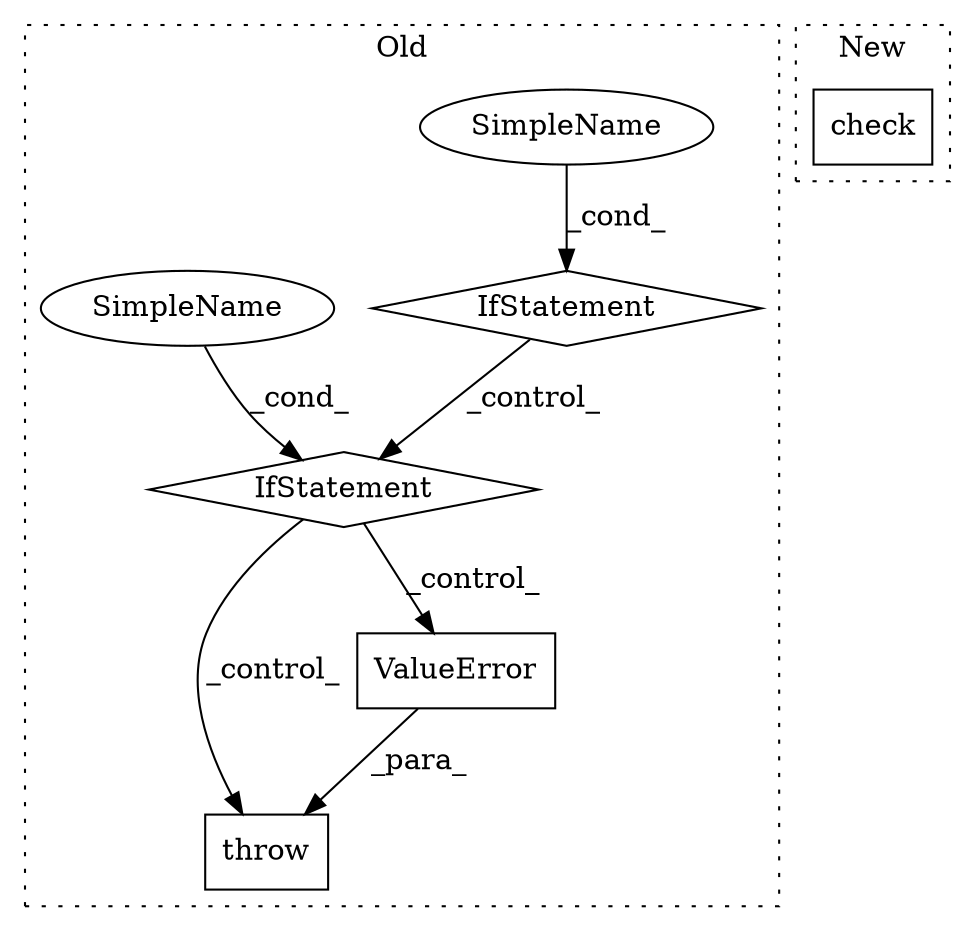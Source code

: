 digraph G {
subgraph cluster0 {
1 [label="throw" a="53" s="1212" l="6" shape="box"];
3 [label="IfStatement" a="25" s="1014,1046" l="4,2" shape="diamond"];
4 [label="SimpleName" a="42" s="" l="" shape="ellipse"];
5 [label="IfStatement" a="25" s="1155,1198" l="12,2" shape="diamond"];
6 [label="SimpleName" a="42" s="" l="" shape="ellipse"];
7 [label="ValueError" a="32" s="1218,1340" l="11,1" shape="box"];
label = "Old";
style="dotted";
}
subgraph cluster1 {
2 [label="check" a="32" s="696,727" l="6,1" shape="box"];
label = "New";
style="dotted";
}
3 -> 5 [label="_control_"];
4 -> 3 [label="_cond_"];
5 -> 7 [label="_control_"];
5 -> 1 [label="_control_"];
6 -> 5 [label="_cond_"];
7 -> 1 [label="_para_"];
}